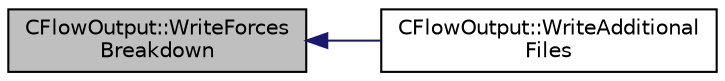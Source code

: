 digraph "CFlowOutput::WriteForcesBreakdown"
{
  edge [fontname="Helvetica",fontsize="10",labelfontname="Helvetica",labelfontsize="10"];
  node [fontname="Helvetica",fontsize="10",shape=record];
  rankdir="LR";
  Node564 [label="CFlowOutput::WriteForces\lBreakdown",height=0.2,width=0.4,color="black", fillcolor="grey75", style="filled", fontcolor="black"];
  Node564 -> Node565 [dir="back",color="midnightblue",fontsize="10",style="solid",fontname="Helvetica"];
  Node565 [label="CFlowOutput::WriteAdditional\lFiles",height=0.2,width=0.4,color="black", fillcolor="white", style="filled",URL="$class_c_flow_output.html#aaac3fb7b2575967b157c306065ab1ea8",tooltip="Write any additional files defined for the current solver. "];
}
